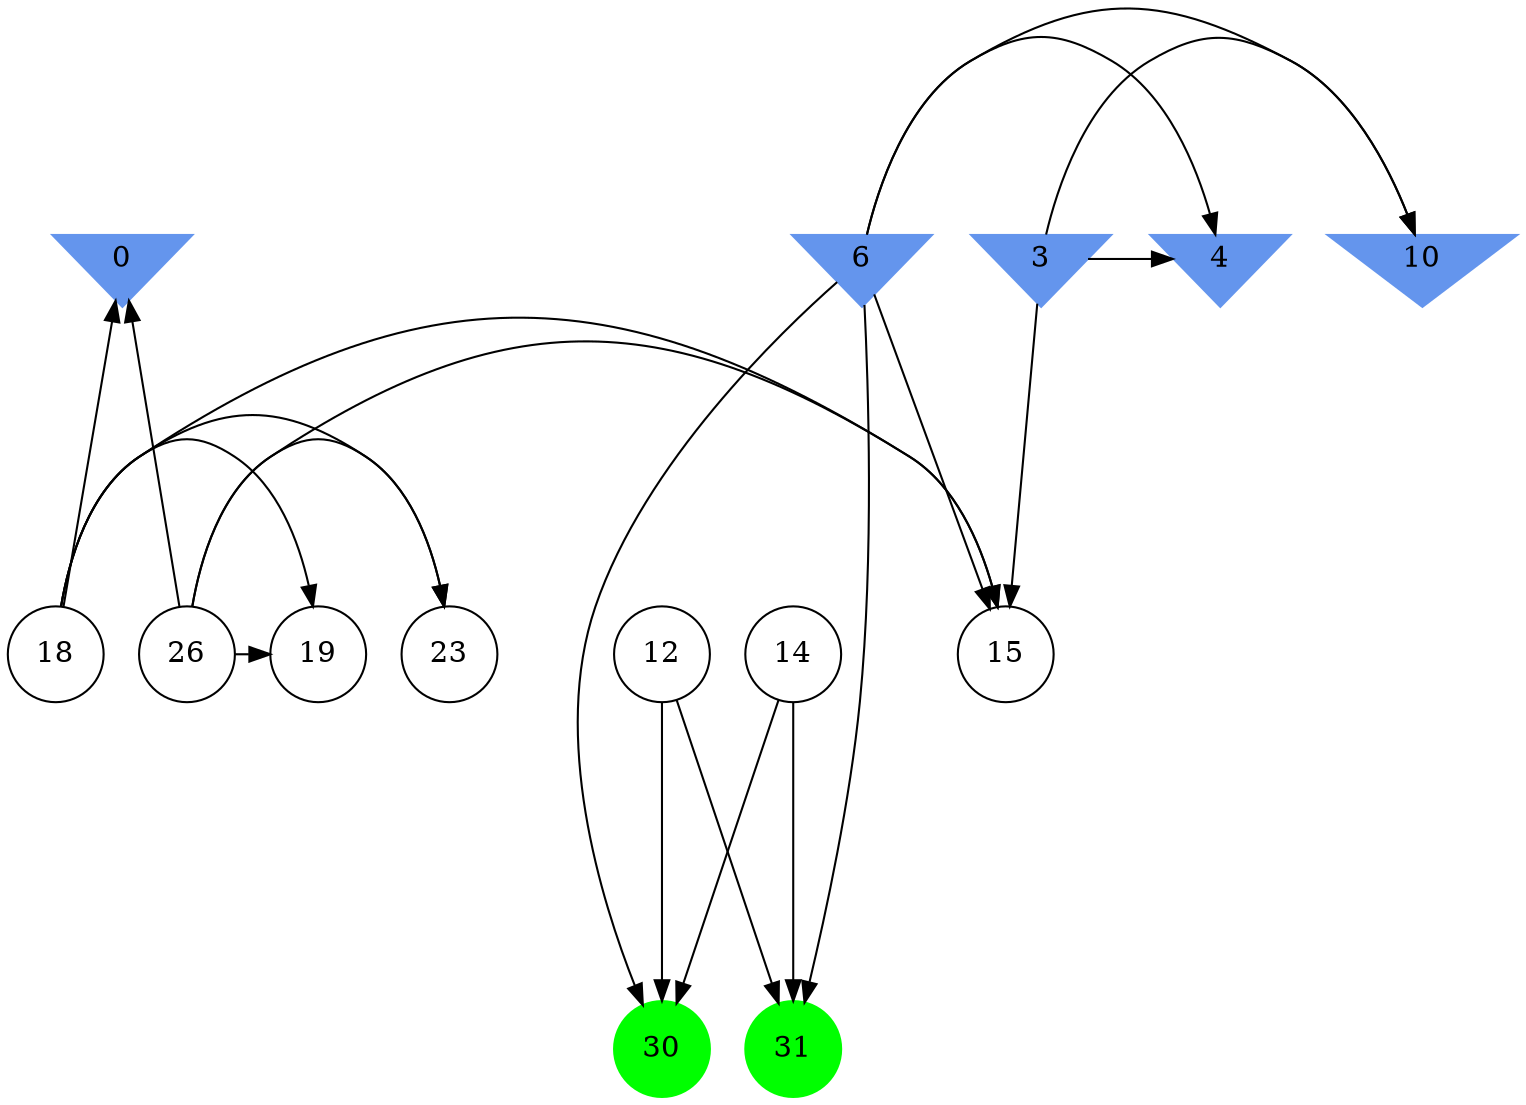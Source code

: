 digraph brain {
	ranksep=2.0;
	0 [shape=invtriangle,style=filled,color=cornflowerblue];
	3 [shape=invtriangle,style=filled,color=cornflowerblue];
	4 [shape=invtriangle,style=filled,color=cornflowerblue];
	6 [shape=invtriangle,style=filled,color=cornflowerblue];
	10 [shape=invtriangle,style=filled,color=cornflowerblue];
	12 [shape=circle,color=black];
	14 [shape=circle,color=black];
	15 [shape=circle,color=black];
	18 [shape=circle,color=black];
	19 [shape=circle,color=black];
	23 [shape=circle,color=black];
	26 [shape=circle,color=black];
	30 [shape=circle,style=filled,color=green];
	31 [shape=circle,style=filled,color=green];
	18	->	23;
	18	->	15;
	18	->	0;
	18	->	19;
	26	->	23;
	26	->	15;
	26	->	0;
	26	->	19;
	6	->	31;
	6	->	30;
	12	->	31;
	12	->	30;
	14	->	31;
	14	->	30;
	6	->	10;
	6	->	15;
	6	->	4;
	3	->	10;
	3	->	15;
	3	->	4;
	{ rank=same; 0; 3; 4; 6; 10; }
	{ rank=same; 12; 14; 15; 18; 19; 23; 26; }
	{ rank=same; 30; 31; }
}
